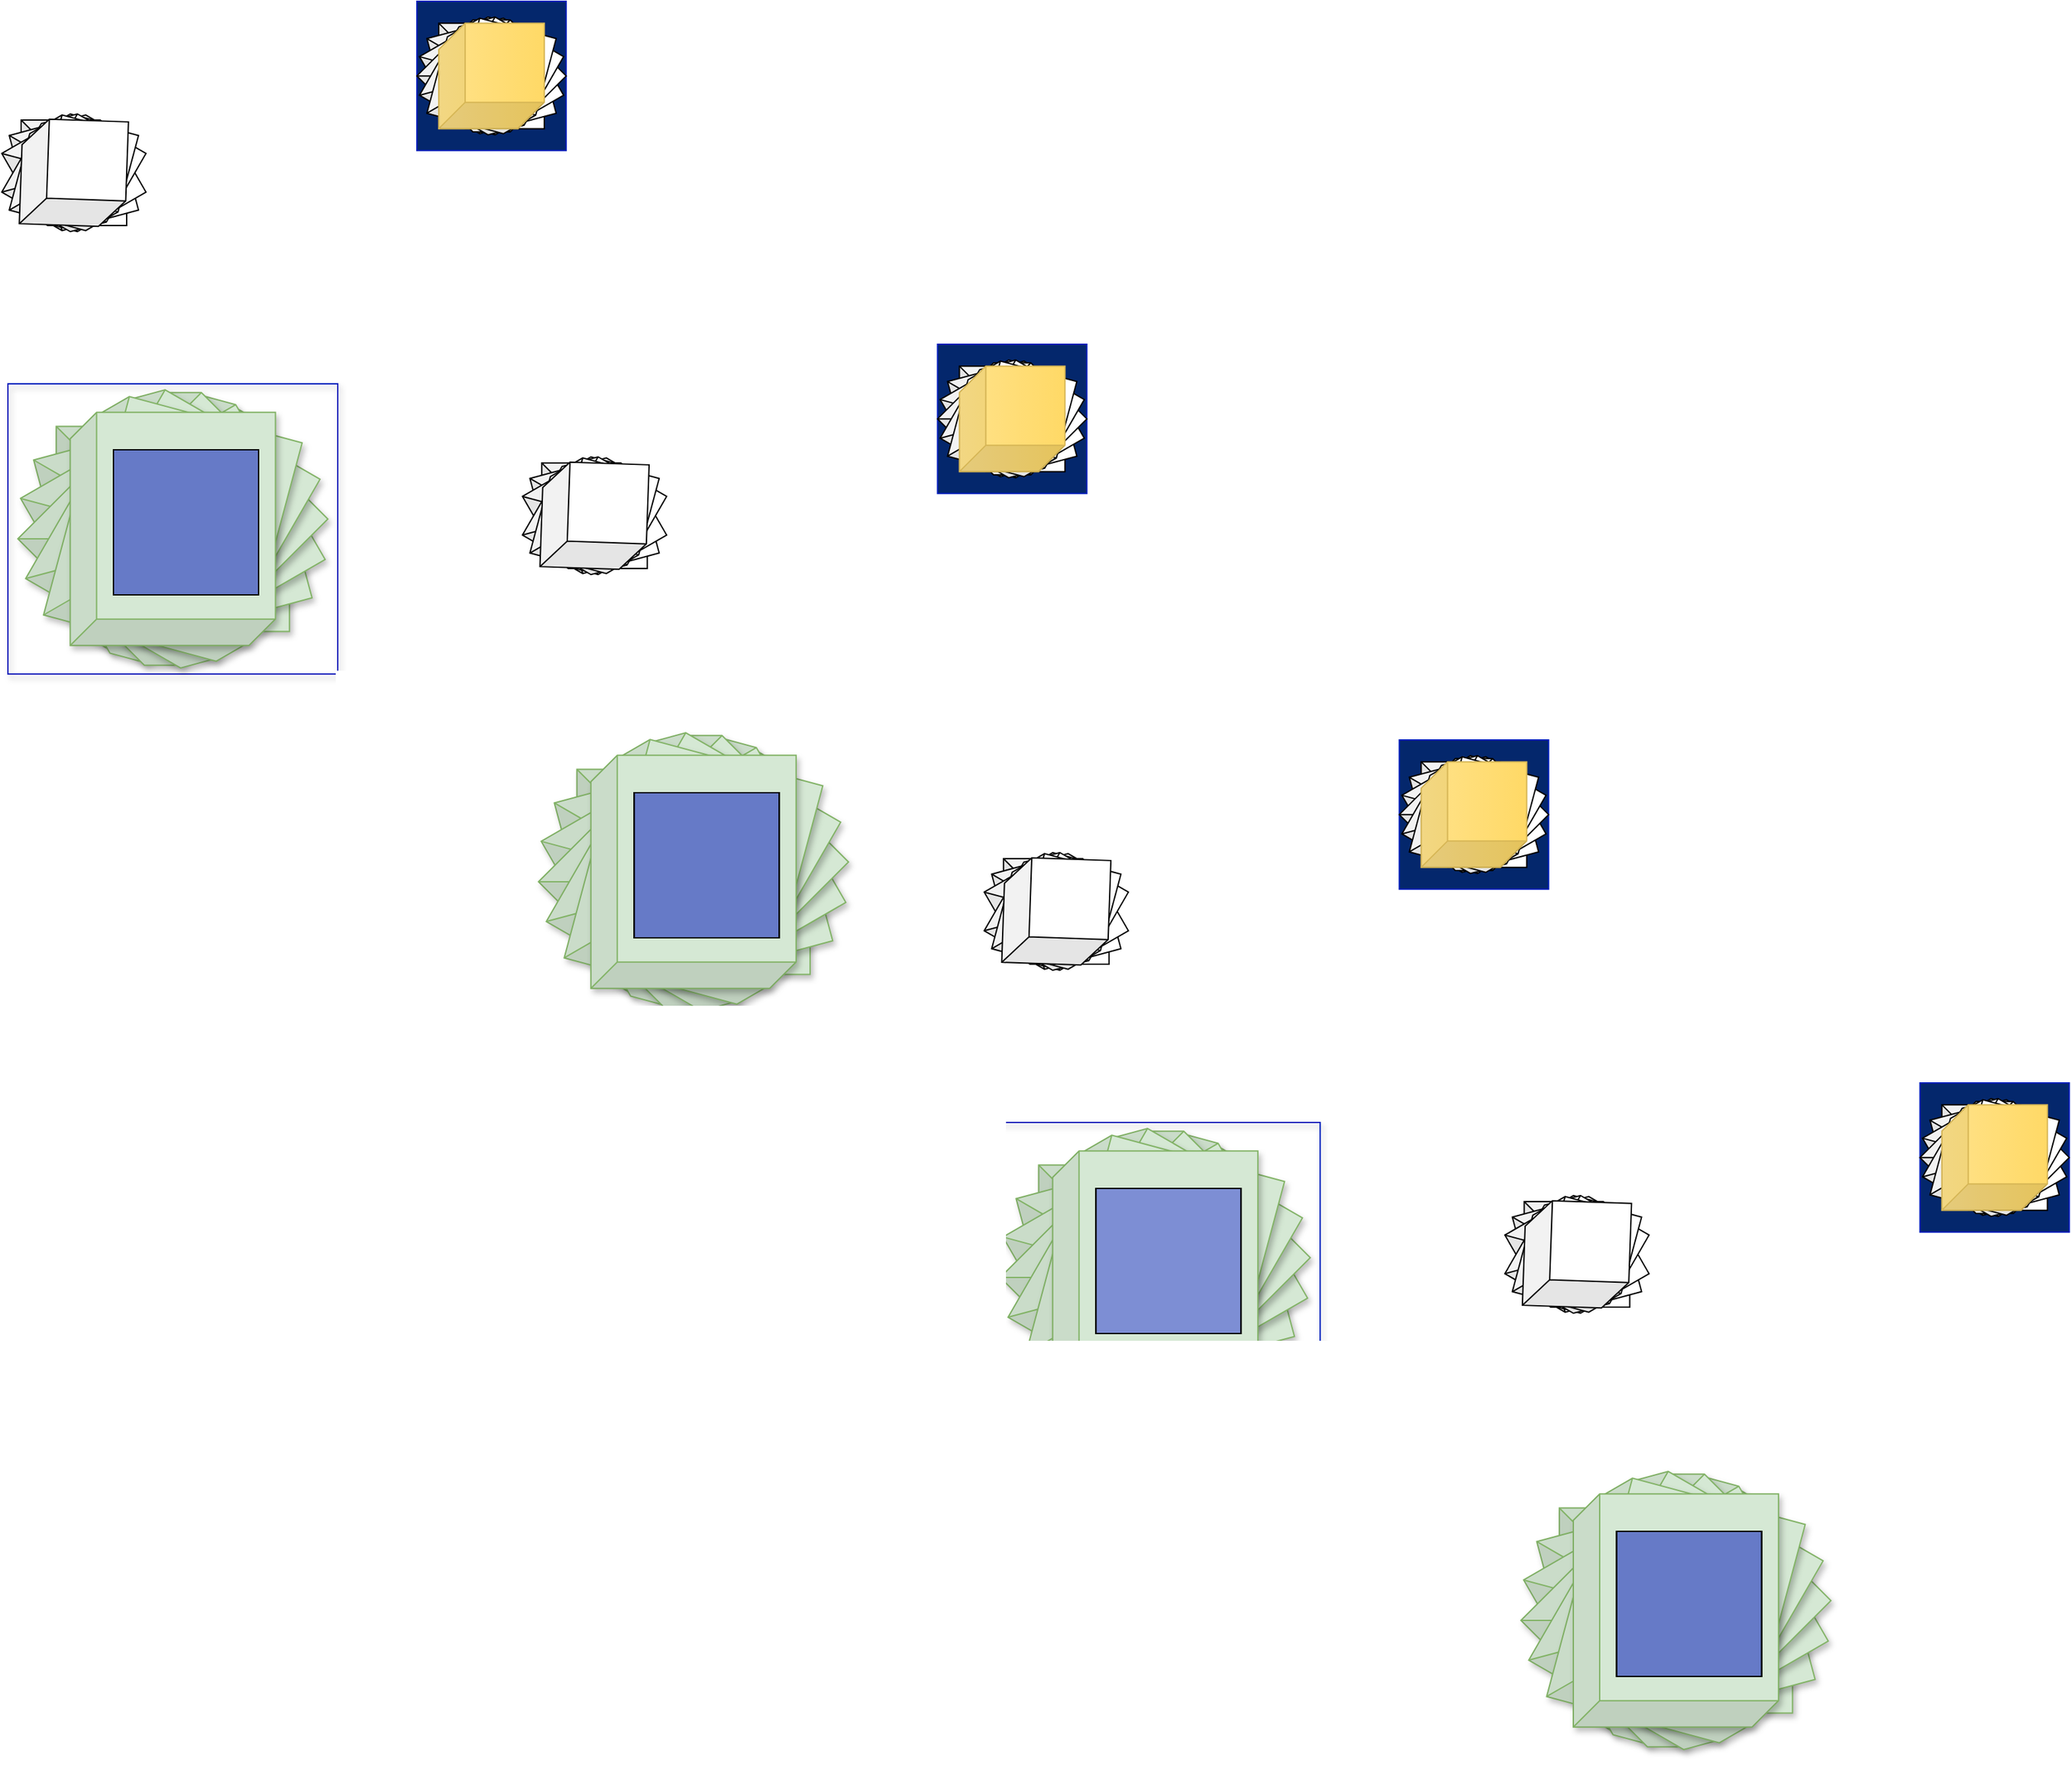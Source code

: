 <mxfile version="21.1.4" type="github" pages="3">
  <diagram name="Page-1" id="PbTklsWXsMBjtW8ud5Ao">
    <mxGraphModel dx="794" dy="480" grid="0" gridSize="10" guides="1" tooltips="1" connect="1" arrows="1" fold="1" page="0" pageScale="1" pageWidth="850" pageHeight="1100" math="0" shadow="0">
      <root>
        <mxCell id="0" />
        <mxCell id="1" parent="0" />
        <mxCell id="YSPkvzpbNLPz3blq78pu-1" value="" style="shape=cube;whiteSpace=wrap;html=1;boundedLbl=1;backgroundOutline=1;darkOpacity=0.05;darkOpacity2=0.1;shadow=0;" parent="1" vertex="1">
          <mxGeometry x="230" y="320" width="80" height="80" as="geometry" />
        </mxCell>
        <mxCell id="YSPkvzpbNLPz3blq78pu-2" value="" style="shape=cube;whiteSpace=wrap;html=1;boundedLbl=1;backgroundOutline=1;darkOpacity=0.05;darkOpacity2=0.1;rotation=-15;shadow=0;" parent="1" vertex="1">
          <mxGeometry x="230" y="320" width="80" height="80" as="geometry" />
        </mxCell>
        <mxCell id="YSPkvzpbNLPz3blq78pu-3" value="" style="shape=cube;whiteSpace=wrap;html=1;boundedLbl=1;backgroundOutline=1;darkOpacity=0.05;darkOpacity2=0.1;rotation=-30;shadow=0;" parent="1" vertex="1">
          <mxGeometry x="230" y="320" width="80" height="80" as="geometry" />
        </mxCell>
        <mxCell id="YSPkvzpbNLPz3blq78pu-4" value="" style="shape=cube;whiteSpace=wrap;html=1;boundedLbl=1;backgroundOutline=1;darkOpacity=0.05;darkOpacity2=0.1;rotation=-60;shadow=0;" parent="1" vertex="1">
          <mxGeometry x="230" y="320" width="80" height="80" as="geometry" />
        </mxCell>
        <mxCell id="YSPkvzpbNLPz3blq78pu-5" value="" style="shape=cube;whiteSpace=wrap;html=1;boundedLbl=1;backgroundOutline=1;darkOpacity=0.05;darkOpacity2=0.1;rotation=-75;shadow=0;" parent="1" vertex="1">
          <mxGeometry x="230" y="320" width="80" height="80" as="geometry" />
        </mxCell>
        <mxCell id="YSPkvzpbNLPz3blq78pu-6" value="" style="shape=cube;whiteSpace=wrap;html=1;boundedLbl=1;backgroundOutline=1;darkOpacity=0.05;darkOpacity2=0.1;rotation=-88;shadow=0;" parent="1" vertex="1">
          <mxGeometry x="230" y="320" width="80" height="80" as="geometry" />
        </mxCell>
        <mxCell id="YSPkvzpbNLPz3blq78pu-16" value="" style="group;fillColor=none;strokeColor=#001DBC;fontColor=#ffffff;gradientColor=none;shadow=1;" parent="1" vertex="1" connectable="0">
          <mxGeometry x="220" y="520" width="250" height="220" as="geometry" />
        </mxCell>
        <mxCell id="YSPkvzpbNLPz3blq78pu-9" value="" style="shape=cube;whiteSpace=wrap;html=1;boundedLbl=1;backgroundOutline=1;darkOpacity=0.05;darkOpacity2=0.1;shadow=1;fillColor=#d5e8d4;strokeColor=#82b366;" parent="YSPkvzpbNLPz3blq78pu-16" vertex="1">
          <mxGeometry x="36.612" y="32.218" width="176.777" height="155.563" as="geometry" />
        </mxCell>
        <mxCell id="YSPkvzpbNLPz3blq78pu-10" value="" style="shape=cube;whiteSpace=wrap;html=1;boundedLbl=1;backgroundOutline=1;darkOpacity=0.05;darkOpacity2=0.1;rotation=-15;shadow=1;fillColor=#d5e8d4;strokeColor=#82b366;" parent="YSPkvzpbNLPz3blq78pu-16" vertex="1">
          <mxGeometry x="36.612" y="32.218" width="176.777" height="155.563" as="geometry" />
        </mxCell>
        <mxCell id="YSPkvzpbNLPz3blq78pu-11" value="" style="shape=cube;whiteSpace=wrap;html=1;boundedLbl=1;backgroundOutline=1;darkOpacity=0.05;darkOpacity2=0.1;rotation=-30;shadow=1;fillColor=#d5e8d4;strokeColor=#82b366;" parent="YSPkvzpbNLPz3blq78pu-16" vertex="1">
          <mxGeometry x="36.612" y="32.218" width="176.777" height="155.563" as="geometry" />
        </mxCell>
        <mxCell id="YSPkvzpbNLPz3blq78pu-12" value="" style="shape=cube;whiteSpace=wrap;html=1;boundedLbl=1;backgroundOutline=1;darkOpacity=0.05;darkOpacity2=0.1;rotation=-45;shadow=1;fillColor=#d5e8d4;strokeColor=#82b366;" parent="YSPkvzpbNLPz3blq78pu-16" vertex="1">
          <mxGeometry x="36.612" y="32.218" width="176.777" height="155.563" as="geometry" />
        </mxCell>
        <mxCell id="YSPkvzpbNLPz3blq78pu-13" value="" style="shape=cube;whiteSpace=wrap;html=1;boundedLbl=1;backgroundOutline=1;darkOpacity=0.05;darkOpacity2=0.1;rotation=-60;shadow=1;fillColor=#d5e8d4;strokeColor=#82b366;" parent="YSPkvzpbNLPz3blq78pu-16" vertex="1">
          <mxGeometry x="36.612" y="32.218" width="176.777" height="155.563" as="geometry" />
        </mxCell>
        <mxCell id="YSPkvzpbNLPz3blq78pu-14" value="" style="shape=cube;whiteSpace=wrap;html=1;boundedLbl=1;backgroundOutline=1;darkOpacity=0.05;darkOpacity2=0.1;rotation=-75;shadow=1;fillColor=#d5e8d4;strokeColor=#82b366;" parent="YSPkvzpbNLPz3blq78pu-16" vertex="1">
          <mxGeometry x="36.612" y="32.218" width="176.777" height="155.563" as="geometry" />
        </mxCell>
        <mxCell id="YSPkvzpbNLPz3blq78pu-15" value="" style="shape=cube;whiteSpace=wrap;html=1;boundedLbl=1;backgroundOutline=1;darkOpacity=0.05;darkOpacity2=0.1;rotation=-90;fillColor=#d5e8d4;strokeColor=#82b366;shadow=1;" parent="YSPkvzpbNLPz3blq78pu-16" vertex="1">
          <mxGeometry x="36.612" y="32.218" width="176.777" height="155.563" as="geometry" />
        </mxCell>
        <mxCell id="nC20-cxpi8bCsUPxbSNb-1" value="" style="shape=image;html=1;verticalAlign=top;verticalLabelPosition=bottom;labelBackgroundColor=#ffffff;imageAspect=0;aspect=fixed;image=https://cdn2.iconfinder.com/data/icons/essential-web-3/50/digital-customer-mind-circuit-avatar-128.png;imageBackground=#667ac7;imageBorder=default;" vertex="1" parent="YSPkvzpbNLPz3blq78pu-16">
          <mxGeometry x="80" y="50" width="110" height="110" as="geometry" />
        </mxCell>
        <mxCell id="YSPkvzpbNLPz3blq78pu-34" value="" style="group;fillColor=#04276c;strokeColor=#001DBC;fontColor=#ffffff;gradientColor=none;shadow=0;" parent="1" vertex="1" connectable="0">
          <mxGeometry x="530.001" y="230.001" width="113.137" height="113.137" as="geometry" />
        </mxCell>
        <mxCell id="YSPkvzpbNLPz3blq78pu-35" value="" style="shape=cube;whiteSpace=wrap;html=1;boundedLbl=1;backgroundOutline=1;darkOpacity=0.05;darkOpacity2=0.1;shadow=0;" parent="YSPkvzpbNLPz3blq78pu-34" vertex="1">
          <mxGeometry x="16.569" y="16.569" width="80" height="80" as="geometry" />
        </mxCell>
        <mxCell id="YSPkvzpbNLPz3blq78pu-36" value="" style="shape=cube;whiteSpace=wrap;html=1;boundedLbl=1;backgroundOutline=1;darkOpacity=0.05;darkOpacity2=0.1;rotation=-15;shadow=0;" parent="YSPkvzpbNLPz3blq78pu-34" vertex="1">
          <mxGeometry x="16.569" y="16.569" width="80" height="80" as="geometry" />
        </mxCell>
        <mxCell id="YSPkvzpbNLPz3blq78pu-37" value="" style="shape=cube;whiteSpace=wrap;html=1;boundedLbl=1;backgroundOutline=1;darkOpacity=0.05;darkOpacity2=0.1;rotation=-30;shadow=0;" parent="YSPkvzpbNLPz3blq78pu-34" vertex="1">
          <mxGeometry x="16.569" y="16.569" width="80" height="80" as="geometry" />
        </mxCell>
        <mxCell id="YSPkvzpbNLPz3blq78pu-38" value="" style="shape=cube;whiteSpace=wrap;html=1;boundedLbl=1;backgroundOutline=1;darkOpacity=0.05;darkOpacity2=0.1;rotation=-45;shadow=0;" parent="YSPkvzpbNLPz3blq78pu-34" vertex="1">
          <mxGeometry x="16.569" y="16.569" width="80" height="80" as="geometry" />
        </mxCell>
        <mxCell id="YSPkvzpbNLPz3blq78pu-39" value="" style="shape=cube;whiteSpace=wrap;html=1;boundedLbl=1;backgroundOutline=1;darkOpacity=0.05;darkOpacity2=0.1;rotation=-60;shadow=0;" parent="YSPkvzpbNLPz3blq78pu-34" vertex="1">
          <mxGeometry x="16.569" y="16.569" width="80" height="80" as="geometry" />
        </mxCell>
        <mxCell id="YSPkvzpbNLPz3blq78pu-40" value="" style="shape=cube;whiteSpace=wrap;html=1;boundedLbl=1;backgroundOutline=1;darkOpacity=0.05;darkOpacity2=0.1;rotation=-75;shadow=0;" parent="YSPkvzpbNLPz3blq78pu-34" vertex="1">
          <mxGeometry x="16.569" y="16.569" width="80" height="80" as="geometry" />
        </mxCell>
        <mxCell id="YSPkvzpbNLPz3blq78pu-41" value="" style="shape=cube;whiteSpace=wrap;html=1;boundedLbl=1;backgroundOutline=1;darkOpacity=0.05;darkOpacity2=0.1;rotation=-90;fillColor=#ffe28a;gradientColor=#ffd966;strokeColor=#d6b656;shadow=0;" parent="YSPkvzpbNLPz3blq78pu-34" vertex="1">
          <mxGeometry x="16.569" y="16.569" width="80" height="80" as="geometry" />
        </mxCell>
        <mxCell id="nC20-cxpi8bCsUPxbSNb-2" value="" style="shape=cube;whiteSpace=wrap;html=1;boundedLbl=1;backgroundOutline=1;darkOpacity=0.05;darkOpacity2=0.1;shadow=0;" vertex="1" parent="1">
          <mxGeometry x="624.641" y="579.999" width="80" height="80" as="geometry" />
        </mxCell>
        <mxCell id="nC20-cxpi8bCsUPxbSNb-3" value="" style="shape=cube;whiteSpace=wrap;html=1;boundedLbl=1;backgroundOutline=1;darkOpacity=0.05;darkOpacity2=0.1;rotation=-15;shadow=0;" vertex="1" parent="1">
          <mxGeometry x="624.641" y="579.999" width="80" height="80" as="geometry" />
        </mxCell>
        <mxCell id="nC20-cxpi8bCsUPxbSNb-4" value="" style="shape=cube;whiteSpace=wrap;html=1;boundedLbl=1;backgroundOutline=1;darkOpacity=0.05;darkOpacity2=0.1;rotation=-30;shadow=0;" vertex="1" parent="1">
          <mxGeometry x="624.641" y="579.999" width="80" height="80" as="geometry" />
        </mxCell>
        <mxCell id="nC20-cxpi8bCsUPxbSNb-5" value="" style="shape=cube;whiteSpace=wrap;html=1;boundedLbl=1;backgroundOutline=1;darkOpacity=0.05;darkOpacity2=0.1;rotation=-60;shadow=0;" vertex="1" parent="1">
          <mxGeometry x="624.641" y="579.999" width="80" height="80" as="geometry" />
        </mxCell>
        <mxCell id="nC20-cxpi8bCsUPxbSNb-6" value="" style="shape=cube;whiteSpace=wrap;html=1;boundedLbl=1;backgroundOutline=1;darkOpacity=0.05;darkOpacity2=0.1;rotation=-75;shadow=0;" vertex="1" parent="1">
          <mxGeometry x="624.641" y="579.999" width="80" height="80" as="geometry" />
        </mxCell>
        <mxCell id="nC20-cxpi8bCsUPxbSNb-7" value="" style="shape=cube;whiteSpace=wrap;html=1;boundedLbl=1;backgroundOutline=1;darkOpacity=0.05;darkOpacity2=0.1;rotation=-88;shadow=0;" vertex="1" parent="1">
          <mxGeometry x="624.641" y="579.999" width="80" height="80" as="geometry" />
        </mxCell>
        <mxCell id="nC20-cxpi8bCsUPxbSNb-8" value="" style="group;fillColor=none;strokeColor=none;fontColor=#ffffff;gradientColor=none;shadow=1;" vertex="1" connectable="0" parent="1">
          <mxGeometry x="614.641" y="779.999" width="250" height="220" as="geometry" />
        </mxCell>
        <mxCell id="nC20-cxpi8bCsUPxbSNb-9" value="" style="shape=cube;whiteSpace=wrap;html=1;boundedLbl=1;backgroundOutline=1;darkOpacity=0.05;darkOpacity2=0.1;shadow=1;fillColor=#d5e8d4;strokeColor=#82b366;" vertex="1" parent="nC20-cxpi8bCsUPxbSNb-8">
          <mxGeometry x="36.612" y="32.218" width="176.777" height="155.563" as="geometry" />
        </mxCell>
        <mxCell id="nC20-cxpi8bCsUPxbSNb-10" value="" style="shape=cube;whiteSpace=wrap;html=1;boundedLbl=1;backgroundOutline=1;darkOpacity=0.05;darkOpacity2=0.1;rotation=-15;shadow=1;fillColor=#d5e8d4;strokeColor=#82b366;" vertex="1" parent="nC20-cxpi8bCsUPxbSNb-8">
          <mxGeometry x="36.612" y="32.218" width="176.777" height="155.563" as="geometry" />
        </mxCell>
        <mxCell id="nC20-cxpi8bCsUPxbSNb-11" value="" style="shape=cube;whiteSpace=wrap;html=1;boundedLbl=1;backgroundOutline=1;darkOpacity=0.05;darkOpacity2=0.1;rotation=-30;shadow=1;fillColor=#d5e8d4;strokeColor=#82b366;" vertex="1" parent="nC20-cxpi8bCsUPxbSNb-8">
          <mxGeometry x="36.612" y="32.218" width="176.777" height="155.563" as="geometry" />
        </mxCell>
        <mxCell id="nC20-cxpi8bCsUPxbSNb-12" value="" style="shape=cube;whiteSpace=wrap;html=1;boundedLbl=1;backgroundOutline=1;darkOpacity=0.05;darkOpacity2=0.1;rotation=-45;shadow=1;fillColor=#d5e8d4;strokeColor=#82b366;" vertex="1" parent="nC20-cxpi8bCsUPxbSNb-8">
          <mxGeometry x="36.612" y="32.218" width="176.777" height="155.563" as="geometry" />
        </mxCell>
        <mxCell id="nC20-cxpi8bCsUPxbSNb-13" value="" style="shape=cube;whiteSpace=wrap;html=1;boundedLbl=1;backgroundOutline=1;darkOpacity=0.05;darkOpacity2=0.1;rotation=-60;shadow=1;fillColor=#d5e8d4;strokeColor=#82b366;" vertex="1" parent="nC20-cxpi8bCsUPxbSNb-8">
          <mxGeometry x="36.612" y="32.218" width="176.777" height="155.563" as="geometry" />
        </mxCell>
        <mxCell id="nC20-cxpi8bCsUPxbSNb-14" value="" style="shape=cube;whiteSpace=wrap;html=1;boundedLbl=1;backgroundOutline=1;darkOpacity=0.05;darkOpacity2=0.1;rotation=-75;shadow=1;fillColor=#d5e8d4;strokeColor=#82b366;" vertex="1" parent="nC20-cxpi8bCsUPxbSNb-8">
          <mxGeometry x="36.612" y="32.218" width="176.777" height="155.563" as="geometry" />
        </mxCell>
        <mxCell id="nC20-cxpi8bCsUPxbSNb-15" value="" style="shape=cube;whiteSpace=wrap;html=1;boundedLbl=1;backgroundOutline=1;darkOpacity=0.05;darkOpacity2=0.1;rotation=-90;fillColor=#d5e8d4;strokeColor=#82b366;shadow=1;" vertex="1" parent="nC20-cxpi8bCsUPxbSNb-8">
          <mxGeometry x="36.612" y="32.218" width="176.777" height="155.563" as="geometry" />
        </mxCell>
        <mxCell id="nC20-cxpi8bCsUPxbSNb-16" value="" style="shape=image;html=1;verticalAlign=top;verticalLabelPosition=bottom;labelBackgroundColor=#ffffff;imageAspect=0;aspect=fixed;image=https://cdn2.iconfinder.com/data/icons/essential-web-3/50/digital-customer-mind-circuit-avatar-128.png;imageBackground=#667ac7;imageBorder=default;" vertex="1" parent="nC20-cxpi8bCsUPxbSNb-8">
          <mxGeometry x="80" y="50" width="110" height="110" as="geometry" />
        </mxCell>
        <mxCell id="nC20-cxpi8bCsUPxbSNb-17" value="" style="group;fillColor=#04276c;strokeColor=#001DBC;fontColor=#ffffff;gradientColor=none;shadow=0;" vertex="1" connectable="0" parent="1">
          <mxGeometry x="924.642" y="490" width="113.137" height="113.137" as="geometry" />
        </mxCell>
        <mxCell id="nC20-cxpi8bCsUPxbSNb-18" value="" style="shape=cube;whiteSpace=wrap;html=1;boundedLbl=1;backgroundOutline=1;darkOpacity=0.05;darkOpacity2=0.1;shadow=0;" vertex="1" parent="nC20-cxpi8bCsUPxbSNb-17">
          <mxGeometry x="16.569" y="16.569" width="80" height="80" as="geometry" />
        </mxCell>
        <mxCell id="nC20-cxpi8bCsUPxbSNb-19" value="" style="shape=cube;whiteSpace=wrap;html=1;boundedLbl=1;backgroundOutline=1;darkOpacity=0.05;darkOpacity2=0.1;rotation=-15;shadow=0;" vertex="1" parent="nC20-cxpi8bCsUPxbSNb-17">
          <mxGeometry x="16.569" y="16.569" width="80" height="80" as="geometry" />
        </mxCell>
        <mxCell id="nC20-cxpi8bCsUPxbSNb-20" value="" style="shape=cube;whiteSpace=wrap;html=1;boundedLbl=1;backgroundOutline=1;darkOpacity=0.05;darkOpacity2=0.1;rotation=-30;shadow=0;" vertex="1" parent="nC20-cxpi8bCsUPxbSNb-17">
          <mxGeometry x="16.569" y="16.569" width="80" height="80" as="geometry" />
        </mxCell>
        <mxCell id="nC20-cxpi8bCsUPxbSNb-21" value="" style="shape=cube;whiteSpace=wrap;html=1;boundedLbl=1;backgroundOutline=1;darkOpacity=0.05;darkOpacity2=0.1;rotation=-45;shadow=0;" vertex="1" parent="nC20-cxpi8bCsUPxbSNb-17">
          <mxGeometry x="16.569" y="16.569" width="80" height="80" as="geometry" />
        </mxCell>
        <mxCell id="nC20-cxpi8bCsUPxbSNb-22" value="" style="shape=cube;whiteSpace=wrap;html=1;boundedLbl=1;backgroundOutline=1;darkOpacity=0.05;darkOpacity2=0.1;rotation=-60;shadow=0;" vertex="1" parent="nC20-cxpi8bCsUPxbSNb-17">
          <mxGeometry x="16.569" y="16.569" width="80" height="80" as="geometry" />
        </mxCell>
        <mxCell id="nC20-cxpi8bCsUPxbSNb-23" value="" style="shape=cube;whiteSpace=wrap;html=1;boundedLbl=1;backgroundOutline=1;darkOpacity=0.05;darkOpacity2=0.1;rotation=-75;shadow=0;" vertex="1" parent="nC20-cxpi8bCsUPxbSNb-17">
          <mxGeometry x="16.569" y="16.569" width="80" height="80" as="geometry" />
        </mxCell>
        <mxCell id="nC20-cxpi8bCsUPxbSNb-24" value="" style="shape=cube;whiteSpace=wrap;html=1;boundedLbl=1;backgroundOutline=1;darkOpacity=0.05;darkOpacity2=0.1;rotation=-90;fillColor=#ffe28a;gradientColor=#ffd966;strokeColor=#d6b656;shadow=0;" vertex="1" parent="nC20-cxpi8bCsUPxbSNb-17">
          <mxGeometry x="16.569" y="16.569" width="80" height="80" as="geometry" />
        </mxCell>
        <mxCell id="nC20-cxpi8bCsUPxbSNb-25" value="" style="shape=cube;whiteSpace=wrap;html=1;boundedLbl=1;backgroundOutline=1;darkOpacity=0.05;darkOpacity2=0.1;shadow=0;" vertex="1" parent="1">
          <mxGeometry x="974.641" y="879.999" width="80" height="80" as="geometry" />
        </mxCell>
        <mxCell id="nC20-cxpi8bCsUPxbSNb-26" value="" style="shape=cube;whiteSpace=wrap;html=1;boundedLbl=1;backgroundOutline=1;darkOpacity=0.05;darkOpacity2=0.1;rotation=-15;shadow=0;" vertex="1" parent="1">
          <mxGeometry x="974.641" y="879.999" width="80" height="80" as="geometry" />
        </mxCell>
        <mxCell id="nC20-cxpi8bCsUPxbSNb-27" value="" style="shape=cube;whiteSpace=wrap;html=1;boundedLbl=1;backgroundOutline=1;darkOpacity=0.05;darkOpacity2=0.1;rotation=-30;shadow=0;" vertex="1" parent="1">
          <mxGeometry x="974.641" y="879.999" width="80" height="80" as="geometry" />
        </mxCell>
        <mxCell id="nC20-cxpi8bCsUPxbSNb-28" value="" style="shape=cube;whiteSpace=wrap;html=1;boundedLbl=1;backgroundOutline=1;darkOpacity=0.05;darkOpacity2=0.1;rotation=-60;shadow=0;" vertex="1" parent="1">
          <mxGeometry x="974.641" y="879.999" width="80" height="80" as="geometry" />
        </mxCell>
        <mxCell id="nC20-cxpi8bCsUPxbSNb-29" value="" style="shape=cube;whiteSpace=wrap;html=1;boundedLbl=1;backgroundOutline=1;darkOpacity=0.05;darkOpacity2=0.1;rotation=-75;shadow=0;" vertex="1" parent="1">
          <mxGeometry x="974.641" y="879.999" width="80" height="80" as="geometry" />
        </mxCell>
        <mxCell id="nC20-cxpi8bCsUPxbSNb-30" value="" style="shape=cube;whiteSpace=wrap;html=1;boundedLbl=1;backgroundOutline=1;darkOpacity=0.05;darkOpacity2=0.1;rotation=-88;shadow=0;" vertex="1" parent="1">
          <mxGeometry x="974.641" y="879.999" width="80" height="80" as="geometry" />
        </mxCell>
        <mxCell id="nC20-cxpi8bCsUPxbSNb-31" value="" style="group;fillColor=none;strokeColor=#001DBC;fontColor=#ffffff;gradientColor=none;shadow=1;" vertex="1" connectable="0" parent="1">
          <mxGeometry x="964.641" y="1079.999" width="250" height="220" as="geometry" />
        </mxCell>
        <mxCell id="nC20-cxpi8bCsUPxbSNb-32" value="" style="shape=cube;whiteSpace=wrap;html=1;boundedLbl=1;backgroundOutline=1;darkOpacity=0.05;darkOpacity2=0.1;shadow=1;fillColor=#d5e8d4;strokeColor=#82b366;" vertex="1" parent="nC20-cxpi8bCsUPxbSNb-31">
          <mxGeometry x="36.612" y="32.218" width="176.777" height="155.563" as="geometry" />
        </mxCell>
        <mxCell id="nC20-cxpi8bCsUPxbSNb-33" value="" style="shape=cube;whiteSpace=wrap;html=1;boundedLbl=1;backgroundOutline=1;darkOpacity=0.05;darkOpacity2=0.1;rotation=-15;shadow=1;fillColor=#d5e8d4;strokeColor=#82b366;" vertex="1" parent="nC20-cxpi8bCsUPxbSNb-31">
          <mxGeometry x="36.612" y="32.218" width="176.777" height="155.563" as="geometry" />
        </mxCell>
        <mxCell id="nC20-cxpi8bCsUPxbSNb-34" value="" style="shape=cube;whiteSpace=wrap;html=1;boundedLbl=1;backgroundOutline=1;darkOpacity=0.05;darkOpacity2=0.1;rotation=-30;shadow=1;fillColor=#d5e8d4;strokeColor=#82b366;" vertex="1" parent="nC20-cxpi8bCsUPxbSNb-31">
          <mxGeometry x="36.612" y="32.218" width="176.777" height="155.563" as="geometry" />
        </mxCell>
        <mxCell id="nC20-cxpi8bCsUPxbSNb-35" value="" style="shape=cube;whiteSpace=wrap;html=1;boundedLbl=1;backgroundOutline=1;darkOpacity=0.05;darkOpacity2=0.1;rotation=-45;shadow=1;fillColor=#d5e8d4;strokeColor=#82b366;" vertex="1" parent="nC20-cxpi8bCsUPxbSNb-31">
          <mxGeometry x="36.612" y="32.218" width="176.777" height="155.563" as="geometry" />
        </mxCell>
        <mxCell id="nC20-cxpi8bCsUPxbSNb-36" value="" style="shape=cube;whiteSpace=wrap;html=1;boundedLbl=1;backgroundOutline=1;darkOpacity=0.05;darkOpacity2=0.1;rotation=-60;shadow=1;fillColor=#d5e8d4;strokeColor=#82b366;" vertex="1" parent="nC20-cxpi8bCsUPxbSNb-31">
          <mxGeometry x="36.612" y="32.218" width="176.777" height="155.563" as="geometry" />
        </mxCell>
        <mxCell id="nC20-cxpi8bCsUPxbSNb-37" value="" style="shape=cube;whiteSpace=wrap;html=1;boundedLbl=1;backgroundOutline=1;darkOpacity=0.05;darkOpacity2=0.1;rotation=-75;shadow=1;fillColor=#d5e8d4;strokeColor=#82b366;" vertex="1" parent="nC20-cxpi8bCsUPxbSNb-31">
          <mxGeometry x="36.612" y="32.218" width="176.777" height="155.563" as="geometry" />
        </mxCell>
        <mxCell id="nC20-cxpi8bCsUPxbSNb-38" value="" style="shape=cube;whiteSpace=wrap;html=1;boundedLbl=1;backgroundOutline=1;darkOpacity=0.05;darkOpacity2=0.1;rotation=-90;fillColor=#d5e8d4;strokeColor=#82b366;shadow=1;" vertex="1" parent="nC20-cxpi8bCsUPxbSNb-31">
          <mxGeometry x="36.612" y="32.218" width="176.777" height="155.563" as="geometry" />
        </mxCell>
        <mxCell id="nC20-cxpi8bCsUPxbSNb-39" value="" style="shape=image;html=1;verticalAlign=top;verticalLabelPosition=bottom;labelBackgroundColor=#ffffff;imageAspect=0;aspect=fixed;image=https://cdn2.iconfinder.com/data/icons/essential-web-3/50/digital-customer-mind-circuit-avatar-128.png;imageBackground=#7d8ed4;imageBorder=default;" vertex="1" parent="nC20-cxpi8bCsUPxbSNb-31">
          <mxGeometry x="80" y="50" width="110" height="110" as="geometry" />
        </mxCell>
        <mxCell id="nC20-cxpi8bCsUPxbSNb-40" value="" style="group;fillColor=#04276c;strokeColor=#001DBC;fontColor=#ffffff;gradientColor=none;shadow=0;imageBackground=#7d8ed4;" vertex="1" connectable="0" parent="1">
          <mxGeometry x="1274.642" y="790" width="113.137" height="113.137" as="geometry" />
        </mxCell>
        <mxCell id="nC20-cxpi8bCsUPxbSNb-41" value="" style="shape=cube;whiteSpace=wrap;html=1;boundedLbl=1;backgroundOutline=1;darkOpacity=0.05;darkOpacity2=0.1;shadow=0;" vertex="1" parent="nC20-cxpi8bCsUPxbSNb-40">
          <mxGeometry x="16.569" y="16.569" width="80" height="80" as="geometry" />
        </mxCell>
        <mxCell id="nC20-cxpi8bCsUPxbSNb-42" value="" style="shape=cube;whiteSpace=wrap;html=1;boundedLbl=1;backgroundOutline=1;darkOpacity=0.05;darkOpacity2=0.1;rotation=-15;shadow=0;" vertex="1" parent="nC20-cxpi8bCsUPxbSNb-40">
          <mxGeometry x="16.569" y="16.569" width="80" height="80" as="geometry" />
        </mxCell>
        <mxCell id="nC20-cxpi8bCsUPxbSNb-43" value="" style="shape=cube;whiteSpace=wrap;html=1;boundedLbl=1;backgroundOutline=1;darkOpacity=0.05;darkOpacity2=0.1;rotation=-30;shadow=0;" vertex="1" parent="nC20-cxpi8bCsUPxbSNb-40">
          <mxGeometry x="16.569" y="16.569" width="80" height="80" as="geometry" />
        </mxCell>
        <mxCell id="nC20-cxpi8bCsUPxbSNb-44" value="" style="shape=cube;whiteSpace=wrap;html=1;boundedLbl=1;backgroundOutline=1;darkOpacity=0.05;darkOpacity2=0.1;rotation=-45;shadow=0;" vertex="1" parent="nC20-cxpi8bCsUPxbSNb-40">
          <mxGeometry x="16.569" y="16.569" width="80" height="80" as="geometry" />
        </mxCell>
        <mxCell id="nC20-cxpi8bCsUPxbSNb-45" value="" style="shape=cube;whiteSpace=wrap;html=1;boundedLbl=1;backgroundOutline=1;darkOpacity=0.05;darkOpacity2=0.1;rotation=-60;shadow=0;" vertex="1" parent="nC20-cxpi8bCsUPxbSNb-40">
          <mxGeometry x="16.569" y="16.569" width="80" height="80" as="geometry" />
        </mxCell>
        <mxCell id="nC20-cxpi8bCsUPxbSNb-46" value="" style="shape=cube;whiteSpace=wrap;html=1;boundedLbl=1;backgroundOutline=1;darkOpacity=0.05;darkOpacity2=0.1;rotation=-75;shadow=0;" vertex="1" parent="nC20-cxpi8bCsUPxbSNb-40">
          <mxGeometry x="16.569" y="16.569" width="80" height="80" as="geometry" />
        </mxCell>
        <mxCell id="nC20-cxpi8bCsUPxbSNb-47" value="" style="shape=cube;whiteSpace=wrap;html=1;boundedLbl=1;backgroundOutline=1;darkOpacity=0.05;darkOpacity2=0.1;rotation=-90;fillColor=#ffe28a;gradientColor=#ffd966;strokeColor=#d6b656;shadow=0;" vertex="1" parent="nC20-cxpi8bCsUPxbSNb-40">
          <mxGeometry x="16.569" y="16.569" width="80" height="80" as="geometry" />
        </mxCell>
        <mxCell id="nC20-cxpi8bCsUPxbSNb-48" value="" style="shape=cube;whiteSpace=wrap;html=1;boundedLbl=1;backgroundOutline=1;darkOpacity=0.05;darkOpacity2=0.1;shadow=0;" vertex="1" parent="1">
          <mxGeometry x="1369.282" y="1139.997" width="80" height="80" as="geometry" />
        </mxCell>
        <mxCell id="nC20-cxpi8bCsUPxbSNb-49" value="" style="shape=cube;whiteSpace=wrap;html=1;boundedLbl=1;backgroundOutline=1;darkOpacity=0.05;darkOpacity2=0.1;rotation=-15;shadow=0;" vertex="1" parent="1">
          <mxGeometry x="1369.282" y="1139.997" width="80" height="80" as="geometry" />
        </mxCell>
        <mxCell id="nC20-cxpi8bCsUPxbSNb-50" value="" style="shape=cube;whiteSpace=wrap;html=1;boundedLbl=1;backgroundOutline=1;darkOpacity=0.05;darkOpacity2=0.1;rotation=-30;shadow=0;" vertex="1" parent="1">
          <mxGeometry x="1369.282" y="1139.997" width="80" height="80" as="geometry" />
        </mxCell>
        <mxCell id="nC20-cxpi8bCsUPxbSNb-51" value="" style="shape=cube;whiteSpace=wrap;html=1;boundedLbl=1;backgroundOutline=1;darkOpacity=0.05;darkOpacity2=0.1;rotation=-60;shadow=0;" vertex="1" parent="1">
          <mxGeometry x="1369.282" y="1139.997" width="80" height="80" as="geometry" />
        </mxCell>
        <mxCell id="nC20-cxpi8bCsUPxbSNb-52" value="" style="shape=cube;whiteSpace=wrap;html=1;boundedLbl=1;backgroundOutline=1;darkOpacity=0.05;darkOpacity2=0.1;rotation=-75;shadow=0;" vertex="1" parent="1">
          <mxGeometry x="1369.282" y="1139.997" width="80" height="80" as="geometry" />
        </mxCell>
        <mxCell id="nC20-cxpi8bCsUPxbSNb-53" value="" style="shape=cube;whiteSpace=wrap;html=1;boundedLbl=1;backgroundOutline=1;darkOpacity=0.05;darkOpacity2=0.1;rotation=-88;shadow=0;" vertex="1" parent="1">
          <mxGeometry x="1369.282" y="1139.997" width="80" height="80" as="geometry" />
        </mxCell>
        <mxCell id="nC20-cxpi8bCsUPxbSNb-54" value="" style="group;fillColor=none;strokeColor=none;fontColor=#ffffff;gradientColor=none;shadow=1;" vertex="1" connectable="0" parent="1">
          <mxGeometry x="1359.282" y="1339.997" width="250" height="220" as="geometry" />
        </mxCell>
        <mxCell id="nC20-cxpi8bCsUPxbSNb-55" value="" style="shape=cube;whiteSpace=wrap;html=1;boundedLbl=1;backgroundOutline=1;darkOpacity=0.05;darkOpacity2=0.1;shadow=1;fillColor=#d5e8d4;strokeColor=#82b366;" vertex="1" parent="nC20-cxpi8bCsUPxbSNb-54">
          <mxGeometry x="36.612" y="32.218" width="176.777" height="155.563" as="geometry" />
        </mxCell>
        <mxCell id="nC20-cxpi8bCsUPxbSNb-56" value="" style="shape=cube;whiteSpace=wrap;html=1;boundedLbl=1;backgroundOutline=1;darkOpacity=0.05;darkOpacity2=0.1;rotation=-15;shadow=1;fillColor=#d5e8d4;strokeColor=#82b366;" vertex="1" parent="nC20-cxpi8bCsUPxbSNb-54">
          <mxGeometry x="36.612" y="32.218" width="176.777" height="155.563" as="geometry" />
        </mxCell>
        <mxCell id="nC20-cxpi8bCsUPxbSNb-57" value="" style="shape=cube;whiteSpace=wrap;html=1;boundedLbl=1;backgroundOutline=1;darkOpacity=0.05;darkOpacity2=0.1;rotation=-30;shadow=1;fillColor=#d5e8d4;strokeColor=#82b366;" vertex="1" parent="nC20-cxpi8bCsUPxbSNb-54">
          <mxGeometry x="36.612" y="32.218" width="176.777" height="155.563" as="geometry" />
        </mxCell>
        <mxCell id="nC20-cxpi8bCsUPxbSNb-58" value="" style="shape=cube;whiteSpace=wrap;html=1;boundedLbl=1;backgroundOutline=1;darkOpacity=0.05;darkOpacity2=0.1;rotation=-45;shadow=1;fillColor=#d5e8d4;strokeColor=#82b366;" vertex="1" parent="nC20-cxpi8bCsUPxbSNb-54">
          <mxGeometry x="36.612" y="32.218" width="176.777" height="155.563" as="geometry" />
        </mxCell>
        <mxCell id="nC20-cxpi8bCsUPxbSNb-59" value="" style="shape=cube;whiteSpace=wrap;html=1;boundedLbl=1;backgroundOutline=1;darkOpacity=0.05;darkOpacity2=0.1;rotation=-60;shadow=1;fillColor=#d5e8d4;strokeColor=#82b366;" vertex="1" parent="nC20-cxpi8bCsUPxbSNb-54">
          <mxGeometry x="36.612" y="32.218" width="176.777" height="155.563" as="geometry" />
        </mxCell>
        <mxCell id="nC20-cxpi8bCsUPxbSNb-60" value="" style="shape=cube;whiteSpace=wrap;html=1;boundedLbl=1;backgroundOutline=1;darkOpacity=0.05;darkOpacity2=0.1;rotation=-75;shadow=1;fillColor=#d5e8d4;strokeColor=#82b366;" vertex="1" parent="nC20-cxpi8bCsUPxbSNb-54">
          <mxGeometry x="36.612" y="32.218" width="176.777" height="155.563" as="geometry" />
        </mxCell>
        <mxCell id="nC20-cxpi8bCsUPxbSNb-61" value="" style="shape=cube;whiteSpace=wrap;html=1;boundedLbl=1;backgroundOutline=1;darkOpacity=0.05;darkOpacity2=0.1;rotation=-90;fillColor=#d5e8d4;strokeColor=#82b366;shadow=1;" vertex="1" parent="nC20-cxpi8bCsUPxbSNb-54">
          <mxGeometry x="36.612" y="32.218" width="176.777" height="155.563" as="geometry" />
        </mxCell>
        <mxCell id="nC20-cxpi8bCsUPxbSNb-62" value="" style="shape=image;html=1;verticalAlign=top;verticalLabelPosition=bottom;labelBackgroundColor=#ffffff;imageAspect=0;aspect=fixed;image=https://cdn2.iconfinder.com/data/icons/essential-web-3/50/digital-customer-mind-circuit-avatar-128.png;imageBackground=#667ac7;imageBorder=default;" vertex="1" parent="nC20-cxpi8bCsUPxbSNb-54">
          <mxGeometry x="80" y="50" width="110" height="110" as="geometry" />
        </mxCell>
        <mxCell id="nC20-cxpi8bCsUPxbSNb-63" value="" style="group;fillColor=#04276c;strokeColor=#001DBC;fontColor=#ffffff;gradientColor=none;shadow=0;" vertex="1" connectable="0" parent="1">
          <mxGeometry x="1669.283" y="1049.999" width="113.137" height="113.137" as="geometry" />
        </mxCell>
        <mxCell id="nC20-cxpi8bCsUPxbSNb-64" value="" style="shape=cube;whiteSpace=wrap;html=1;boundedLbl=1;backgroundOutline=1;darkOpacity=0.05;darkOpacity2=0.1;shadow=0;" vertex="1" parent="nC20-cxpi8bCsUPxbSNb-63">
          <mxGeometry x="16.569" y="16.569" width="80" height="80" as="geometry" />
        </mxCell>
        <mxCell id="nC20-cxpi8bCsUPxbSNb-65" value="" style="shape=cube;whiteSpace=wrap;html=1;boundedLbl=1;backgroundOutline=1;darkOpacity=0.05;darkOpacity2=0.1;rotation=-15;shadow=0;" vertex="1" parent="nC20-cxpi8bCsUPxbSNb-63">
          <mxGeometry x="16.569" y="16.569" width="80" height="80" as="geometry" />
        </mxCell>
        <mxCell id="nC20-cxpi8bCsUPxbSNb-66" value="" style="shape=cube;whiteSpace=wrap;html=1;boundedLbl=1;backgroundOutline=1;darkOpacity=0.05;darkOpacity2=0.1;rotation=-30;shadow=0;" vertex="1" parent="nC20-cxpi8bCsUPxbSNb-63">
          <mxGeometry x="16.569" y="16.569" width="80" height="80" as="geometry" />
        </mxCell>
        <mxCell id="nC20-cxpi8bCsUPxbSNb-67" value="" style="shape=cube;whiteSpace=wrap;html=1;boundedLbl=1;backgroundOutline=1;darkOpacity=0.05;darkOpacity2=0.1;rotation=-45;shadow=0;" vertex="1" parent="nC20-cxpi8bCsUPxbSNb-63">
          <mxGeometry x="16.569" y="16.569" width="80" height="80" as="geometry" />
        </mxCell>
        <mxCell id="nC20-cxpi8bCsUPxbSNb-68" value="" style="shape=cube;whiteSpace=wrap;html=1;boundedLbl=1;backgroundOutline=1;darkOpacity=0.05;darkOpacity2=0.1;rotation=-60;shadow=0;" vertex="1" parent="nC20-cxpi8bCsUPxbSNb-63">
          <mxGeometry x="16.569" y="16.569" width="80" height="80" as="geometry" />
        </mxCell>
        <mxCell id="nC20-cxpi8bCsUPxbSNb-69" value="" style="shape=cube;whiteSpace=wrap;html=1;boundedLbl=1;backgroundOutline=1;darkOpacity=0.05;darkOpacity2=0.1;rotation=-75;shadow=0;" vertex="1" parent="nC20-cxpi8bCsUPxbSNb-63">
          <mxGeometry x="16.569" y="16.569" width="80" height="80" as="geometry" />
        </mxCell>
        <mxCell id="nC20-cxpi8bCsUPxbSNb-70" value="" style="shape=cube;whiteSpace=wrap;html=1;boundedLbl=1;backgroundOutline=1;darkOpacity=0.05;darkOpacity2=0.1;rotation=-90;fillColor=#ffe28a;gradientColor=#ffd966;strokeColor=#d6b656;shadow=0;" vertex="1" parent="nC20-cxpi8bCsUPxbSNb-63">
          <mxGeometry x="16.569" y="16.569" width="80" height="80" as="geometry" />
        </mxCell>
      </root>
    </mxGraphModel>
  </diagram>
  <diagram id="ojoUzlRn3gK1maIhp-P7" name="Page-2">
    <mxGraphModel dx="794" dy="480" grid="1" gridSize="10" guides="1" tooltips="1" connect="1" arrows="1" fold="1" page="1" pageScale="1" pageWidth="850" pageHeight="1100" math="0" shadow="0">
      <root>
        <mxCell id="0" />
        <mxCell id="1" parent="0" />
        <mxCell id="5goDsk8H3rkWnJ08oGaN-1" value="" style="shape=cube;whiteSpace=wrap;html=1;boundedLbl=1;backgroundOutline=1;darkOpacity=0.05;darkOpacity2=0.1;shadow=0;" vertex="1" parent="1">
          <mxGeometry x="164.641" y="229.999" width="80" height="80" as="geometry" />
        </mxCell>
        <mxCell id="5goDsk8H3rkWnJ08oGaN-2" value="" style="shape=cube;whiteSpace=wrap;html=1;boundedLbl=1;backgroundOutline=1;darkOpacity=0.05;darkOpacity2=0.1;rotation=-15;shadow=0;" vertex="1" parent="1">
          <mxGeometry x="164.641" y="229.999" width="80" height="80" as="geometry" />
        </mxCell>
        <mxCell id="5goDsk8H3rkWnJ08oGaN-3" value="" style="shape=cube;whiteSpace=wrap;html=1;boundedLbl=1;backgroundOutline=1;darkOpacity=0.05;darkOpacity2=0.1;rotation=-30;shadow=0;" vertex="1" parent="1">
          <mxGeometry x="164.641" y="229.999" width="80" height="80" as="geometry" />
        </mxCell>
        <mxCell id="5goDsk8H3rkWnJ08oGaN-4" value="" style="shape=cube;whiteSpace=wrap;html=1;boundedLbl=1;backgroundOutline=1;darkOpacity=0.05;darkOpacity2=0.1;rotation=-60;shadow=0;" vertex="1" parent="1">
          <mxGeometry x="164.641" y="229.999" width="80" height="80" as="geometry" />
        </mxCell>
        <mxCell id="5goDsk8H3rkWnJ08oGaN-5" value="" style="shape=cube;whiteSpace=wrap;html=1;boundedLbl=1;backgroundOutline=1;darkOpacity=0.05;darkOpacity2=0.1;rotation=-75;shadow=0;" vertex="1" parent="1">
          <mxGeometry x="164.641" y="229.999" width="80" height="80" as="geometry" />
        </mxCell>
        <mxCell id="5goDsk8H3rkWnJ08oGaN-6" value="" style="shape=cube;whiteSpace=wrap;html=1;boundedLbl=1;backgroundOutline=1;darkOpacity=0.05;darkOpacity2=0.1;rotation=-88;shadow=0;" vertex="1" parent="1">
          <mxGeometry x="164.641" y="229.999" width="80" height="80" as="geometry" />
        </mxCell>
        <mxCell id="5goDsk8H3rkWnJ08oGaN-7" value="" style="group;fillColor=none;strokeColor=#001DBC;fontColor=#ffffff;gradientColor=none;shadow=1;" vertex="1" connectable="0" parent="1">
          <mxGeometry x="154.641" y="429.999" width="250" height="220" as="geometry" />
        </mxCell>
        <mxCell id="5goDsk8H3rkWnJ08oGaN-8" value="" style="shape=cube;whiteSpace=wrap;html=1;boundedLbl=1;backgroundOutline=1;darkOpacity=0.05;darkOpacity2=0.1;shadow=1;fillColor=#d5e8d4;strokeColor=#82b366;" vertex="1" parent="5goDsk8H3rkWnJ08oGaN-7">
          <mxGeometry x="36.612" y="32.218" width="176.777" height="155.563" as="geometry" />
        </mxCell>
        <mxCell id="5goDsk8H3rkWnJ08oGaN-9" value="" style="shape=cube;whiteSpace=wrap;html=1;boundedLbl=1;backgroundOutline=1;darkOpacity=0.05;darkOpacity2=0.1;rotation=-15;shadow=1;fillColor=#d5e8d4;strokeColor=#82b366;" vertex="1" parent="5goDsk8H3rkWnJ08oGaN-7">
          <mxGeometry x="36.612" y="32.218" width="176.777" height="155.563" as="geometry" />
        </mxCell>
        <mxCell id="5goDsk8H3rkWnJ08oGaN-10" value="" style="shape=cube;whiteSpace=wrap;html=1;boundedLbl=1;backgroundOutline=1;darkOpacity=0.05;darkOpacity2=0.1;rotation=-30;shadow=1;fillColor=#d5e8d4;strokeColor=#82b366;" vertex="1" parent="5goDsk8H3rkWnJ08oGaN-7">
          <mxGeometry x="36.612" y="32.218" width="176.777" height="155.563" as="geometry" />
        </mxCell>
        <mxCell id="5goDsk8H3rkWnJ08oGaN-11" value="" style="shape=cube;whiteSpace=wrap;html=1;boundedLbl=1;backgroundOutline=1;darkOpacity=0.05;darkOpacity2=0.1;rotation=-45;shadow=1;fillColor=#d5e8d4;strokeColor=#82b366;" vertex="1" parent="5goDsk8H3rkWnJ08oGaN-7">
          <mxGeometry x="36.612" y="32.218" width="176.777" height="155.563" as="geometry" />
        </mxCell>
        <mxCell id="5goDsk8H3rkWnJ08oGaN-12" value="" style="shape=cube;whiteSpace=wrap;html=1;boundedLbl=1;backgroundOutline=1;darkOpacity=0.05;darkOpacity2=0.1;rotation=-60;shadow=1;fillColor=#d5e8d4;strokeColor=#82b366;" vertex="1" parent="5goDsk8H3rkWnJ08oGaN-7">
          <mxGeometry x="36.612" y="32.218" width="176.777" height="155.563" as="geometry" />
        </mxCell>
        <mxCell id="5goDsk8H3rkWnJ08oGaN-13" value="" style="shape=cube;whiteSpace=wrap;html=1;boundedLbl=1;backgroundOutline=1;darkOpacity=0.05;darkOpacity2=0.1;rotation=-75;shadow=1;fillColor=#d5e8d4;strokeColor=#82b366;" vertex="1" parent="5goDsk8H3rkWnJ08oGaN-7">
          <mxGeometry x="36.612" y="32.218" width="176.777" height="155.563" as="geometry" />
        </mxCell>
        <mxCell id="5goDsk8H3rkWnJ08oGaN-14" value="" style="shape=cube;whiteSpace=wrap;html=1;boundedLbl=1;backgroundOutline=1;darkOpacity=0.05;darkOpacity2=0.1;rotation=-90;fillColor=#d5e8d4;strokeColor=#82b366;shadow=1;" vertex="1" parent="5goDsk8H3rkWnJ08oGaN-7">
          <mxGeometry x="36.612" y="32.218" width="176.777" height="155.563" as="geometry" />
        </mxCell>
        <mxCell id="5goDsk8H3rkWnJ08oGaN-15" value="" style="shape=image;html=1;verticalAlign=top;verticalLabelPosition=bottom;labelBackgroundColor=#ffffff;imageAspect=0;aspect=fixed;image=https://cdn2.iconfinder.com/data/icons/essential-web-3/50/digital-customer-mind-circuit-avatar-128.png;imageBackground=#667ac7;imageBorder=default;" vertex="1" parent="5goDsk8H3rkWnJ08oGaN-7">
          <mxGeometry x="80" y="50" width="110" height="110" as="geometry" />
        </mxCell>
        <mxCell id="5goDsk8H3rkWnJ08oGaN-16" value="" style="group;fillColor=#04276c;strokeColor=#001DBC;fontColor=#ffffff;gradientColor=none;shadow=0;" vertex="1" connectable="0" parent="1">
          <mxGeometry x="464.642" y="140" width="113.137" height="113.137" as="geometry" />
        </mxCell>
        <mxCell id="5goDsk8H3rkWnJ08oGaN-17" value="" style="shape=cube;whiteSpace=wrap;html=1;boundedLbl=1;backgroundOutline=1;darkOpacity=0.05;darkOpacity2=0.1;shadow=0;" vertex="1" parent="5goDsk8H3rkWnJ08oGaN-16">
          <mxGeometry x="16.569" y="16.569" width="80" height="80" as="geometry" />
        </mxCell>
        <mxCell id="5goDsk8H3rkWnJ08oGaN-18" value="" style="shape=cube;whiteSpace=wrap;html=1;boundedLbl=1;backgroundOutline=1;darkOpacity=0.05;darkOpacity2=0.1;rotation=-15;shadow=0;" vertex="1" parent="5goDsk8H3rkWnJ08oGaN-16">
          <mxGeometry x="16.569" y="16.569" width="80" height="80" as="geometry" />
        </mxCell>
        <mxCell id="5goDsk8H3rkWnJ08oGaN-19" value="" style="shape=cube;whiteSpace=wrap;html=1;boundedLbl=1;backgroundOutline=1;darkOpacity=0.05;darkOpacity2=0.1;rotation=-30;shadow=0;" vertex="1" parent="5goDsk8H3rkWnJ08oGaN-16">
          <mxGeometry x="16.569" y="16.569" width="80" height="80" as="geometry" />
        </mxCell>
        <mxCell id="5goDsk8H3rkWnJ08oGaN-20" value="" style="shape=cube;whiteSpace=wrap;html=1;boundedLbl=1;backgroundOutline=1;darkOpacity=0.05;darkOpacity2=0.1;rotation=-45;shadow=0;" vertex="1" parent="5goDsk8H3rkWnJ08oGaN-16">
          <mxGeometry x="16.569" y="16.569" width="80" height="80" as="geometry" />
        </mxCell>
        <mxCell id="5goDsk8H3rkWnJ08oGaN-21" value="" style="shape=cube;whiteSpace=wrap;html=1;boundedLbl=1;backgroundOutline=1;darkOpacity=0.05;darkOpacity2=0.1;rotation=-60;shadow=0;" vertex="1" parent="5goDsk8H3rkWnJ08oGaN-16">
          <mxGeometry x="16.569" y="16.569" width="80" height="80" as="geometry" />
        </mxCell>
        <mxCell id="5goDsk8H3rkWnJ08oGaN-22" value="" style="shape=cube;whiteSpace=wrap;html=1;boundedLbl=1;backgroundOutline=1;darkOpacity=0.05;darkOpacity2=0.1;rotation=-75;shadow=0;" vertex="1" parent="5goDsk8H3rkWnJ08oGaN-16">
          <mxGeometry x="16.569" y="16.569" width="80" height="80" as="geometry" />
        </mxCell>
        <mxCell id="5goDsk8H3rkWnJ08oGaN-23" value="" style="shape=cube;whiteSpace=wrap;html=1;boundedLbl=1;backgroundOutline=1;darkOpacity=0.05;darkOpacity2=0.1;rotation=-90;fillColor=#ffe28a;gradientColor=#ffd966;strokeColor=#d6b656;shadow=0;" vertex="1" parent="5goDsk8H3rkWnJ08oGaN-16">
          <mxGeometry x="16.569" y="16.569" width="80" height="80" as="geometry" />
        </mxCell>
        <mxCell id="5goDsk8H3rkWnJ08oGaN-24" value="" style="shape=cube;whiteSpace=wrap;html=1;boundedLbl=1;backgroundOutline=1;darkOpacity=0.05;darkOpacity2=0.1;shadow=0;" vertex="1" parent="1">
          <mxGeometry x="559.282" y="489.997" width="80" height="80" as="geometry" />
        </mxCell>
        <mxCell id="5goDsk8H3rkWnJ08oGaN-25" value="" style="shape=cube;whiteSpace=wrap;html=1;boundedLbl=1;backgroundOutline=1;darkOpacity=0.05;darkOpacity2=0.1;rotation=-15;shadow=0;" vertex="1" parent="1">
          <mxGeometry x="559.282" y="489.997" width="80" height="80" as="geometry" />
        </mxCell>
        <mxCell id="5goDsk8H3rkWnJ08oGaN-26" value="" style="shape=cube;whiteSpace=wrap;html=1;boundedLbl=1;backgroundOutline=1;darkOpacity=0.05;darkOpacity2=0.1;rotation=-30;shadow=0;" vertex="1" parent="1">
          <mxGeometry x="559.282" y="489.997" width="80" height="80" as="geometry" />
        </mxCell>
        <mxCell id="5goDsk8H3rkWnJ08oGaN-27" value="" style="shape=cube;whiteSpace=wrap;html=1;boundedLbl=1;backgroundOutline=1;darkOpacity=0.05;darkOpacity2=0.1;rotation=-60;shadow=0;" vertex="1" parent="1">
          <mxGeometry x="559.282" y="489.997" width="80" height="80" as="geometry" />
        </mxCell>
        <mxCell id="5goDsk8H3rkWnJ08oGaN-28" value="" style="shape=cube;whiteSpace=wrap;html=1;boundedLbl=1;backgroundOutline=1;darkOpacity=0.05;darkOpacity2=0.1;rotation=-75;shadow=0;" vertex="1" parent="1">
          <mxGeometry x="559.282" y="489.997" width="80" height="80" as="geometry" />
        </mxCell>
        <mxCell id="5goDsk8H3rkWnJ08oGaN-29" value="" style="shape=cube;whiteSpace=wrap;html=1;boundedLbl=1;backgroundOutline=1;darkOpacity=0.05;darkOpacity2=0.1;rotation=-88;shadow=0;" vertex="1" parent="1">
          <mxGeometry x="559.282" y="489.997" width="80" height="80" as="geometry" />
        </mxCell>
        <mxCell id="5goDsk8H3rkWnJ08oGaN-30" value="" style="group;fillColor=none;strokeColor=none;fontColor=#ffffff;gradientColor=none;shadow=1;" vertex="1" connectable="0" parent="1">
          <mxGeometry x="549.282" y="689.997" width="250" height="221.555" as="geometry" />
        </mxCell>
        <mxCell id="5goDsk8H3rkWnJ08oGaN-34" value="" style="shape=cube;whiteSpace=wrap;html=1;boundedLbl=1;backgroundOutline=1;darkOpacity=0.05;darkOpacity2=0.1;rotation=-45;shadow=1;fillColor=#d5e8d4;strokeColor=#82b366;" vertex="1" parent="5goDsk8H3rkWnJ08oGaN-30">
          <mxGeometry x="36.612" y="32.218" width="176.777" height="155.563" as="geometry" />
        </mxCell>
        <mxCell id="5goDsk8H3rkWnJ08oGaN-35" value="" style="shape=cube;whiteSpace=wrap;html=1;boundedLbl=1;backgroundOutline=1;darkOpacity=0.05;darkOpacity2=0.1;rotation=-60;shadow=1;fillColor=#d5e8d4;strokeColor=#82b366;" vertex="1" parent="5goDsk8H3rkWnJ08oGaN-30">
          <mxGeometry x="36.612" y="32.218" width="176.777" height="155.563" as="geometry" />
        </mxCell>
        <mxCell id="5goDsk8H3rkWnJ08oGaN-93" value="" style="group" vertex="1" connectable="0" parent="5goDsk8H3rkWnJ08oGaN-30">
          <mxGeometry x="9.563" y="-1.555" width="230.875" height="223.11" as="geometry" />
        </mxCell>
        <mxCell id="5goDsk8H3rkWnJ08oGaN-31" value="" style="shape=cube;whiteSpace=wrap;html=1;boundedLbl=1;backgroundOutline=1;darkOpacity=0.05;darkOpacity2=0.1;shadow=1;fillColor=#d5e8d4;strokeColor=#82b366;" vertex="1" parent="5goDsk8H3rkWnJ08oGaN-93">
          <mxGeometry x="27.049" y="33.773" width="176.777" height="155.563" as="geometry" />
        </mxCell>
        <mxCell id="5goDsk8H3rkWnJ08oGaN-32" value="" style="shape=cube;whiteSpace=wrap;html=1;boundedLbl=1;backgroundOutline=1;darkOpacity=0.05;darkOpacity2=0.1;rotation=-15;shadow=1;fillColor=#d5e8d4;strokeColor=#82b366;" vertex="1" parent="5goDsk8H3rkWnJ08oGaN-93">
          <mxGeometry x="27.049" y="33.773" width="176.777" height="155.563" as="geometry" />
        </mxCell>
        <mxCell id="5goDsk8H3rkWnJ08oGaN-33" value="" style="shape=cube;whiteSpace=wrap;html=1;boundedLbl=1;backgroundOutline=1;darkOpacity=0.05;darkOpacity2=0.1;rotation=-30;shadow=1;fillColor=#d5e8d4;strokeColor=#82b366;" vertex="1" parent="5goDsk8H3rkWnJ08oGaN-93">
          <mxGeometry x="27.049" y="33.773" width="176.777" height="155.563" as="geometry" />
        </mxCell>
        <mxCell id="5goDsk8H3rkWnJ08oGaN-36" value="" style="shape=cube;whiteSpace=wrap;html=1;boundedLbl=1;backgroundOutline=1;darkOpacity=0.05;darkOpacity2=0.1;rotation=-75;shadow=1;fillColor=#d5e8d4;strokeColor=#82b366;" vertex="1" parent="5goDsk8H3rkWnJ08oGaN-93">
          <mxGeometry x="27.049" y="33.773" width="176.777" height="155.563" as="geometry" />
        </mxCell>
        <mxCell id="5goDsk8H3rkWnJ08oGaN-37" value="" style="shape=cube;whiteSpace=wrap;html=1;boundedLbl=1;backgroundOutline=1;darkOpacity=0.05;darkOpacity2=0.1;rotation=-90;fillColor=#d5e8d4;strokeColor=#82b366;shadow=1;" vertex="1" parent="5goDsk8H3rkWnJ08oGaN-93">
          <mxGeometry x="27.049" y="33.773" width="176.777" height="155.563" as="geometry" />
        </mxCell>
        <mxCell id="5goDsk8H3rkWnJ08oGaN-38" value="" style="shape=image;html=1;verticalAlign=top;verticalLabelPosition=bottom;labelBackgroundColor=#ffffff;imageAspect=0;aspect=fixed;image=https://cdn2.iconfinder.com/data/icons/essential-web-3/50/digital-customer-mind-circuit-avatar-128.png;imageBackground=#667ac7;imageBorder=default;" vertex="1" parent="5goDsk8H3rkWnJ08oGaN-93">
          <mxGeometry x="70.437" y="51.555" width="110" height="110" as="geometry" />
        </mxCell>
        <mxCell id="5goDsk8H3rkWnJ08oGaN-39" value="" style="group;fillColor=#04276c;strokeColor=#001DBC;fontColor=#ffffff;gradientColor=none;shadow=0;" vertex="1" connectable="0" parent="1">
          <mxGeometry x="859.283" y="399.999" width="113.137" height="113.137" as="geometry" />
        </mxCell>
        <mxCell id="5goDsk8H3rkWnJ08oGaN-40" value="" style="shape=cube;whiteSpace=wrap;html=1;boundedLbl=1;backgroundOutline=1;darkOpacity=0.05;darkOpacity2=0.1;shadow=0;" vertex="1" parent="5goDsk8H3rkWnJ08oGaN-39">
          <mxGeometry x="16.569" y="16.569" width="80" height="80" as="geometry" />
        </mxCell>
        <mxCell id="5goDsk8H3rkWnJ08oGaN-41" value="" style="shape=cube;whiteSpace=wrap;html=1;boundedLbl=1;backgroundOutline=1;darkOpacity=0.05;darkOpacity2=0.1;rotation=-15;shadow=0;" vertex="1" parent="5goDsk8H3rkWnJ08oGaN-39">
          <mxGeometry x="16.569" y="16.569" width="80" height="80" as="geometry" />
        </mxCell>
        <mxCell id="5goDsk8H3rkWnJ08oGaN-42" value="" style="shape=cube;whiteSpace=wrap;html=1;boundedLbl=1;backgroundOutline=1;darkOpacity=0.05;darkOpacity2=0.1;rotation=-30;shadow=0;" vertex="1" parent="5goDsk8H3rkWnJ08oGaN-39">
          <mxGeometry x="16.569" y="16.569" width="80" height="80" as="geometry" />
        </mxCell>
        <mxCell id="5goDsk8H3rkWnJ08oGaN-43" value="" style="shape=cube;whiteSpace=wrap;html=1;boundedLbl=1;backgroundOutline=1;darkOpacity=0.05;darkOpacity2=0.1;rotation=-45;shadow=0;" vertex="1" parent="5goDsk8H3rkWnJ08oGaN-39">
          <mxGeometry x="16.569" y="16.569" width="80" height="80" as="geometry" />
        </mxCell>
        <mxCell id="5goDsk8H3rkWnJ08oGaN-44" value="" style="shape=cube;whiteSpace=wrap;html=1;boundedLbl=1;backgroundOutline=1;darkOpacity=0.05;darkOpacity2=0.1;rotation=-60;shadow=0;" vertex="1" parent="5goDsk8H3rkWnJ08oGaN-39">
          <mxGeometry x="16.569" y="16.569" width="80" height="80" as="geometry" />
        </mxCell>
        <mxCell id="5goDsk8H3rkWnJ08oGaN-45" value="" style="shape=cube;whiteSpace=wrap;html=1;boundedLbl=1;backgroundOutline=1;darkOpacity=0.05;darkOpacity2=0.1;rotation=-75;shadow=0;" vertex="1" parent="5goDsk8H3rkWnJ08oGaN-39">
          <mxGeometry x="16.569" y="16.569" width="80" height="80" as="geometry" />
        </mxCell>
        <mxCell id="5goDsk8H3rkWnJ08oGaN-46" value="" style="shape=cube;whiteSpace=wrap;html=1;boundedLbl=1;backgroundOutline=1;darkOpacity=0.05;darkOpacity2=0.1;rotation=-90;fillColor=#ffe28a;gradientColor=#ffd966;strokeColor=#d6b656;shadow=0;" vertex="1" parent="5goDsk8H3rkWnJ08oGaN-39">
          <mxGeometry x="16.569" y="16.569" width="80" height="80" as="geometry" />
        </mxCell>
        <mxCell id="5goDsk8H3rkWnJ08oGaN-47" value="" style="shape=cube;whiteSpace=wrap;html=1;boundedLbl=1;backgroundOutline=1;darkOpacity=0.05;darkOpacity2=0.1;shadow=0;" vertex="1" parent="1">
          <mxGeometry x="909.282" y="789.997" width="80" height="80" as="geometry" />
        </mxCell>
        <mxCell id="5goDsk8H3rkWnJ08oGaN-48" value="" style="shape=cube;whiteSpace=wrap;html=1;boundedLbl=1;backgroundOutline=1;darkOpacity=0.05;darkOpacity2=0.1;rotation=-15;shadow=0;" vertex="1" parent="1">
          <mxGeometry x="909.282" y="789.997" width="80" height="80" as="geometry" />
        </mxCell>
        <mxCell id="5goDsk8H3rkWnJ08oGaN-49" value="" style="shape=cube;whiteSpace=wrap;html=1;boundedLbl=1;backgroundOutline=1;darkOpacity=0.05;darkOpacity2=0.1;rotation=-30;shadow=0;" vertex="1" parent="1">
          <mxGeometry x="909.282" y="789.997" width="80" height="80" as="geometry" />
        </mxCell>
        <mxCell id="5goDsk8H3rkWnJ08oGaN-50" value="" style="shape=cube;whiteSpace=wrap;html=1;boundedLbl=1;backgroundOutline=1;darkOpacity=0.05;darkOpacity2=0.1;rotation=-60;shadow=0;" vertex="1" parent="1">
          <mxGeometry x="909.282" y="789.997" width="80" height="80" as="geometry" />
        </mxCell>
        <mxCell id="5goDsk8H3rkWnJ08oGaN-51" value="" style="shape=cube;whiteSpace=wrap;html=1;boundedLbl=1;backgroundOutline=1;darkOpacity=0.05;darkOpacity2=0.1;rotation=-75;shadow=0;" vertex="1" parent="1">
          <mxGeometry x="909.282" y="789.997" width="80" height="80" as="geometry" />
        </mxCell>
        <mxCell id="5goDsk8H3rkWnJ08oGaN-52" value="" style="shape=cube;whiteSpace=wrap;html=1;boundedLbl=1;backgroundOutline=1;darkOpacity=0.05;darkOpacity2=0.1;rotation=-88;shadow=0;" vertex="1" parent="1">
          <mxGeometry x="909.282" y="789.997" width="80" height="80" as="geometry" />
        </mxCell>
        <mxCell id="5goDsk8H3rkWnJ08oGaN-53" value="" style="group;fillColor=none;strokeColor=#001DBC;fontColor=#ffffff;gradientColor=none;shadow=1;" vertex="1" connectable="0" parent="1">
          <mxGeometry x="899.282" y="989.997" width="250" height="220" as="geometry" />
        </mxCell>
        <mxCell id="5goDsk8H3rkWnJ08oGaN-54" value="" style="shape=cube;whiteSpace=wrap;html=1;boundedLbl=1;backgroundOutline=1;darkOpacity=0.05;darkOpacity2=0.1;shadow=1;fillColor=#d5e8d4;strokeColor=#82b366;" vertex="1" parent="5goDsk8H3rkWnJ08oGaN-53">
          <mxGeometry x="36.612" y="32.218" width="176.777" height="155.563" as="geometry" />
        </mxCell>
        <mxCell id="5goDsk8H3rkWnJ08oGaN-55" value="" style="shape=cube;whiteSpace=wrap;html=1;boundedLbl=1;backgroundOutline=1;darkOpacity=0.05;darkOpacity2=0.1;rotation=-15;shadow=1;fillColor=#d5e8d4;strokeColor=#82b366;" vertex="1" parent="5goDsk8H3rkWnJ08oGaN-53">
          <mxGeometry x="36.612" y="32.218" width="176.777" height="155.563" as="geometry" />
        </mxCell>
        <mxCell id="5goDsk8H3rkWnJ08oGaN-56" value="" style="shape=cube;whiteSpace=wrap;html=1;boundedLbl=1;backgroundOutline=1;darkOpacity=0.05;darkOpacity2=0.1;rotation=-30;shadow=1;fillColor=#d5e8d4;strokeColor=#82b366;" vertex="1" parent="5goDsk8H3rkWnJ08oGaN-53">
          <mxGeometry x="36.612" y="32.218" width="176.777" height="155.563" as="geometry" />
        </mxCell>
        <mxCell id="5goDsk8H3rkWnJ08oGaN-57" value="" style="shape=cube;whiteSpace=wrap;html=1;boundedLbl=1;backgroundOutline=1;darkOpacity=0.05;darkOpacity2=0.1;rotation=-45;shadow=1;fillColor=#d5e8d4;strokeColor=#82b366;" vertex="1" parent="5goDsk8H3rkWnJ08oGaN-53">
          <mxGeometry x="36.612" y="32.218" width="176.777" height="155.563" as="geometry" />
        </mxCell>
        <mxCell id="5goDsk8H3rkWnJ08oGaN-58" value="" style="shape=cube;whiteSpace=wrap;html=1;boundedLbl=1;backgroundOutline=1;darkOpacity=0.05;darkOpacity2=0.1;rotation=-60;shadow=1;fillColor=#d5e8d4;strokeColor=#82b366;" vertex="1" parent="5goDsk8H3rkWnJ08oGaN-53">
          <mxGeometry x="36.612" y="32.218" width="176.777" height="155.563" as="geometry" />
        </mxCell>
        <mxCell id="5goDsk8H3rkWnJ08oGaN-59" value="" style="shape=cube;whiteSpace=wrap;html=1;boundedLbl=1;backgroundOutline=1;darkOpacity=0.05;darkOpacity2=0.1;rotation=-75;shadow=1;fillColor=#d5e8d4;strokeColor=#82b366;" vertex="1" parent="5goDsk8H3rkWnJ08oGaN-53">
          <mxGeometry x="36.612" y="32.218" width="176.777" height="155.563" as="geometry" />
        </mxCell>
        <mxCell id="5goDsk8H3rkWnJ08oGaN-60" value="" style="shape=cube;whiteSpace=wrap;html=1;boundedLbl=1;backgroundOutline=1;darkOpacity=0.05;darkOpacity2=0.1;rotation=-90;fillColor=#d5e8d4;strokeColor=#82b366;shadow=1;" vertex="1" parent="5goDsk8H3rkWnJ08oGaN-53">
          <mxGeometry x="36.612" y="32.218" width="176.777" height="155.563" as="geometry" />
        </mxCell>
        <mxCell id="5goDsk8H3rkWnJ08oGaN-61" value="" style="shape=image;html=1;verticalAlign=top;verticalLabelPosition=bottom;labelBackgroundColor=#ffffff;imageAspect=0;aspect=fixed;image=https://cdn2.iconfinder.com/data/icons/essential-web-3/50/digital-customer-mind-circuit-avatar-128.png;imageBackground=#7d8ed4;imageBorder=default;" vertex="1" parent="5goDsk8H3rkWnJ08oGaN-53">
          <mxGeometry x="80" y="50" width="110" height="110" as="geometry" />
        </mxCell>
        <mxCell id="5goDsk8H3rkWnJ08oGaN-62" value="" style="group;fillColor=#04276c;strokeColor=#001DBC;fontColor=#ffffff;gradientColor=none;shadow=0;imageBackground=#7d8ed4;" vertex="1" connectable="0" parent="1">
          <mxGeometry x="1209.283" y="699.999" width="113.137" height="113.137" as="geometry" />
        </mxCell>
        <mxCell id="5goDsk8H3rkWnJ08oGaN-63" value="" style="shape=cube;whiteSpace=wrap;html=1;boundedLbl=1;backgroundOutline=1;darkOpacity=0.05;darkOpacity2=0.1;shadow=0;" vertex="1" parent="5goDsk8H3rkWnJ08oGaN-62">
          <mxGeometry x="16.569" y="16.569" width="80" height="80" as="geometry" />
        </mxCell>
        <mxCell id="5goDsk8H3rkWnJ08oGaN-64" value="" style="shape=cube;whiteSpace=wrap;html=1;boundedLbl=1;backgroundOutline=1;darkOpacity=0.05;darkOpacity2=0.1;rotation=-15;shadow=0;" vertex="1" parent="5goDsk8H3rkWnJ08oGaN-62">
          <mxGeometry x="16.569" y="16.569" width="80" height="80" as="geometry" />
        </mxCell>
        <mxCell id="5goDsk8H3rkWnJ08oGaN-65" value="" style="shape=cube;whiteSpace=wrap;html=1;boundedLbl=1;backgroundOutline=1;darkOpacity=0.05;darkOpacity2=0.1;rotation=-30;shadow=0;" vertex="1" parent="5goDsk8H3rkWnJ08oGaN-62">
          <mxGeometry x="16.569" y="16.569" width="80" height="80" as="geometry" />
        </mxCell>
        <mxCell id="5goDsk8H3rkWnJ08oGaN-66" value="" style="shape=cube;whiteSpace=wrap;html=1;boundedLbl=1;backgroundOutline=1;darkOpacity=0.05;darkOpacity2=0.1;rotation=-45;shadow=0;" vertex="1" parent="5goDsk8H3rkWnJ08oGaN-62">
          <mxGeometry x="16.569" y="16.569" width="80" height="80" as="geometry" />
        </mxCell>
        <mxCell id="5goDsk8H3rkWnJ08oGaN-67" value="" style="shape=cube;whiteSpace=wrap;html=1;boundedLbl=1;backgroundOutline=1;darkOpacity=0.05;darkOpacity2=0.1;rotation=-60;shadow=0;" vertex="1" parent="5goDsk8H3rkWnJ08oGaN-62">
          <mxGeometry x="16.569" y="16.569" width="80" height="80" as="geometry" />
        </mxCell>
        <mxCell id="5goDsk8H3rkWnJ08oGaN-68" value="" style="shape=cube;whiteSpace=wrap;html=1;boundedLbl=1;backgroundOutline=1;darkOpacity=0.05;darkOpacity2=0.1;rotation=-75;shadow=0;" vertex="1" parent="5goDsk8H3rkWnJ08oGaN-62">
          <mxGeometry x="16.569" y="16.569" width="80" height="80" as="geometry" />
        </mxCell>
        <mxCell id="5goDsk8H3rkWnJ08oGaN-69" value="" style="shape=cube;whiteSpace=wrap;html=1;boundedLbl=1;backgroundOutline=1;darkOpacity=0.05;darkOpacity2=0.1;rotation=-90;fillColor=#ffe28a;gradientColor=#ffd966;strokeColor=#d6b656;shadow=0;" vertex="1" parent="5goDsk8H3rkWnJ08oGaN-62">
          <mxGeometry x="16.569" y="16.569" width="80" height="80" as="geometry" />
        </mxCell>
        <mxCell id="5goDsk8H3rkWnJ08oGaN-70" value="" style="shape=cube;whiteSpace=wrap;html=1;boundedLbl=1;backgroundOutline=1;darkOpacity=0.05;darkOpacity2=0.1;shadow=0;" vertex="1" parent="1">
          <mxGeometry x="1303.923" y="1049.996" width="80" height="80" as="geometry" />
        </mxCell>
        <mxCell id="5goDsk8H3rkWnJ08oGaN-71" value="" style="shape=cube;whiteSpace=wrap;html=1;boundedLbl=1;backgroundOutline=1;darkOpacity=0.05;darkOpacity2=0.1;rotation=-15;shadow=0;" vertex="1" parent="1">
          <mxGeometry x="1303.923" y="1049.996" width="80" height="80" as="geometry" />
        </mxCell>
        <mxCell id="5goDsk8H3rkWnJ08oGaN-72" value="" style="shape=cube;whiteSpace=wrap;html=1;boundedLbl=1;backgroundOutline=1;darkOpacity=0.05;darkOpacity2=0.1;rotation=-30;shadow=0;" vertex="1" parent="1">
          <mxGeometry x="1303.923" y="1049.996" width="80" height="80" as="geometry" />
        </mxCell>
        <mxCell id="5goDsk8H3rkWnJ08oGaN-73" value="" style="shape=cube;whiteSpace=wrap;html=1;boundedLbl=1;backgroundOutline=1;darkOpacity=0.05;darkOpacity2=0.1;rotation=-60;shadow=0;" vertex="1" parent="1">
          <mxGeometry x="1303.923" y="1049.996" width="80" height="80" as="geometry" />
        </mxCell>
        <mxCell id="5goDsk8H3rkWnJ08oGaN-74" value="" style="shape=cube;whiteSpace=wrap;html=1;boundedLbl=1;backgroundOutline=1;darkOpacity=0.05;darkOpacity2=0.1;rotation=-75;shadow=0;" vertex="1" parent="1">
          <mxGeometry x="1303.923" y="1049.996" width="80" height="80" as="geometry" />
        </mxCell>
        <mxCell id="5goDsk8H3rkWnJ08oGaN-75" value="" style="shape=cube;whiteSpace=wrap;html=1;boundedLbl=1;backgroundOutline=1;darkOpacity=0.05;darkOpacity2=0.1;rotation=-88;shadow=0;" vertex="1" parent="1">
          <mxGeometry x="1303.923" y="1049.996" width="80" height="80" as="geometry" />
        </mxCell>
        <mxCell id="5goDsk8H3rkWnJ08oGaN-76" value="" style="group;fillColor=none;strokeColor=none;fontColor=#ffffff;gradientColor=none;shadow=1;" vertex="1" connectable="0" parent="1">
          <mxGeometry x="1293.923" y="1249.996" width="250" height="220" as="geometry" />
        </mxCell>
        <mxCell id="5goDsk8H3rkWnJ08oGaN-77" value="" style="shape=cube;whiteSpace=wrap;html=1;boundedLbl=1;backgroundOutline=1;darkOpacity=0.05;darkOpacity2=0.1;shadow=1;fillColor=#d5e8d4;strokeColor=#82b366;" vertex="1" parent="5goDsk8H3rkWnJ08oGaN-76">
          <mxGeometry x="36.612" y="32.218" width="176.777" height="155.563" as="geometry" />
        </mxCell>
        <mxCell id="5goDsk8H3rkWnJ08oGaN-78" value="" style="shape=cube;whiteSpace=wrap;html=1;boundedLbl=1;backgroundOutline=1;darkOpacity=0.05;darkOpacity2=0.1;rotation=-15;shadow=1;fillColor=#d5e8d4;strokeColor=#82b366;" vertex="1" parent="5goDsk8H3rkWnJ08oGaN-76">
          <mxGeometry x="36.612" y="32.218" width="176.777" height="155.563" as="geometry" />
        </mxCell>
        <mxCell id="5goDsk8H3rkWnJ08oGaN-79" value="" style="shape=cube;whiteSpace=wrap;html=1;boundedLbl=1;backgroundOutline=1;darkOpacity=0.05;darkOpacity2=0.1;rotation=-30;shadow=1;fillColor=#d5e8d4;strokeColor=#82b366;" vertex="1" parent="5goDsk8H3rkWnJ08oGaN-76">
          <mxGeometry x="36.612" y="32.218" width="176.777" height="155.563" as="geometry" />
        </mxCell>
        <mxCell id="5goDsk8H3rkWnJ08oGaN-80" value="" style="shape=cube;whiteSpace=wrap;html=1;boundedLbl=1;backgroundOutline=1;darkOpacity=0.05;darkOpacity2=0.1;rotation=-45;shadow=1;fillColor=#d5e8d4;strokeColor=#82b366;" vertex="1" parent="5goDsk8H3rkWnJ08oGaN-76">
          <mxGeometry x="36.612" y="32.218" width="176.777" height="155.563" as="geometry" />
        </mxCell>
        <mxCell id="5goDsk8H3rkWnJ08oGaN-81" value="" style="shape=cube;whiteSpace=wrap;html=1;boundedLbl=1;backgroundOutline=1;darkOpacity=0.05;darkOpacity2=0.1;rotation=-60;shadow=1;fillColor=#d5e8d4;strokeColor=#82b366;" vertex="1" parent="5goDsk8H3rkWnJ08oGaN-76">
          <mxGeometry x="36.612" y="32.218" width="176.777" height="155.563" as="geometry" />
        </mxCell>
        <mxCell id="5goDsk8H3rkWnJ08oGaN-82" value="" style="shape=cube;whiteSpace=wrap;html=1;boundedLbl=1;backgroundOutline=1;darkOpacity=0.05;darkOpacity2=0.1;rotation=-75;shadow=1;fillColor=#d5e8d4;strokeColor=#82b366;" vertex="1" parent="5goDsk8H3rkWnJ08oGaN-76">
          <mxGeometry x="36.612" y="32.218" width="176.777" height="155.563" as="geometry" />
        </mxCell>
        <mxCell id="5goDsk8H3rkWnJ08oGaN-83" value="" style="shape=cube;whiteSpace=wrap;html=1;boundedLbl=1;backgroundOutline=1;darkOpacity=0.05;darkOpacity2=0.1;rotation=-90;fillColor=#d5e8d4;strokeColor=#82b366;shadow=1;" vertex="1" parent="5goDsk8H3rkWnJ08oGaN-76">
          <mxGeometry x="36.612" y="32.218" width="176.777" height="155.563" as="geometry" />
        </mxCell>
        <mxCell id="5goDsk8H3rkWnJ08oGaN-84" value="" style="shape=image;html=1;verticalAlign=top;verticalLabelPosition=bottom;labelBackgroundColor=#ffffff;imageAspect=0;aspect=fixed;image=https://cdn2.iconfinder.com/data/icons/essential-web-3/50/digital-customer-mind-circuit-avatar-128.png;imageBackground=#667ac7;imageBorder=default;" vertex="1" parent="5goDsk8H3rkWnJ08oGaN-76">
          <mxGeometry x="80" y="50" width="110" height="110" as="geometry" />
        </mxCell>
        <mxCell id="5goDsk8H3rkWnJ08oGaN-85" value="" style="group;fillColor=#04276c;strokeColor=#001DBC;fontColor=#ffffff;gradientColor=none;shadow=0;" vertex="1" connectable="0" parent="1">
          <mxGeometry x="1603.925" y="959.997" width="113.137" height="113.137" as="geometry" />
        </mxCell>
        <mxCell id="5goDsk8H3rkWnJ08oGaN-86" value="" style="shape=cube;whiteSpace=wrap;html=1;boundedLbl=1;backgroundOutline=1;darkOpacity=0.05;darkOpacity2=0.1;shadow=0;" vertex="1" parent="5goDsk8H3rkWnJ08oGaN-85">
          <mxGeometry x="16.569" y="16.569" width="80" height="80" as="geometry" />
        </mxCell>
        <mxCell id="5goDsk8H3rkWnJ08oGaN-87" value="" style="shape=cube;whiteSpace=wrap;html=1;boundedLbl=1;backgroundOutline=1;darkOpacity=0.05;darkOpacity2=0.1;rotation=-15;shadow=0;" vertex="1" parent="5goDsk8H3rkWnJ08oGaN-85">
          <mxGeometry x="16.569" y="16.569" width="80" height="80" as="geometry" />
        </mxCell>
        <mxCell id="5goDsk8H3rkWnJ08oGaN-88" value="" style="shape=cube;whiteSpace=wrap;html=1;boundedLbl=1;backgroundOutline=1;darkOpacity=0.05;darkOpacity2=0.1;rotation=-30;shadow=0;" vertex="1" parent="5goDsk8H3rkWnJ08oGaN-85">
          <mxGeometry x="16.569" y="16.569" width="80" height="80" as="geometry" />
        </mxCell>
        <mxCell id="5goDsk8H3rkWnJ08oGaN-89" value="" style="shape=cube;whiteSpace=wrap;html=1;boundedLbl=1;backgroundOutline=1;darkOpacity=0.05;darkOpacity2=0.1;rotation=-45;shadow=0;" vertex="1" parent="5goDsk8H3rkWnJ08oGaN-85">
          <mxGeometry x="16.569" y="16.569" width="80" height="80" as="geometry" />
        </mxCell>
        <mxCell id="5goDsk8H3rkWnJ08oGaN-90" value="" style="shape=cube;whiteSpace=wrap;html=1;boundedLbl=1;backgroundOutline=1;darkOpacity=0.05;darkOpacity2=0.1;rotation=-60;shadow=0;" vertex="1" parent="5goDsk8H3rkWnJ08oGaN-85">
          <mxGeometry x="16.569" y="16.569" width="80" height="80" as="geometry" />
        </mxCell>
        <mxCell id="5goDsk8H3rkWnJ08oGaN-91" value="" style="shape=cube;whiteSpace=wrap;html=1;boundedLbl=1;backgroundOutline=1;darkOpacity=0.05;darkOpacity2=0.1;rotation=-75;shadow=0;" vertex="1" parent="5goDsk8H3rkWnJ08oGaN-85">
          <mxGeometry x="16.569" y="16.569" width="80" height="80" as="geometry" />
        </mxCell>
        <mxCell id="5goDsk8H3rkWnJ08oGaN-92" value="" style="shape=cube;whiteSpace=wrap;html=1;boundedLbl=1;backgroundOutline=1;darkOpacity=0.05;darkOpacity2=0.1;rotation=-90;fillColor=#ffe28a;gradientColor=#ffd966;strokeColor=#d6b656;shadow=0;" vertex="1" parent="5goDsk8H3rkWnJ08oGaN-85">
          <mxGeometry x="16.569" y="16.569" width="80" height="80" as="geometry" />
        </mxCell>
      </root>
    </mxGraphModel>
  </diagram>
  <diagram id="akEzyv0Wf6ZUrxbEKUZT" name="Page-3">
    <mxGraphModel dx="794" dy="480" grid="1" gridSize="10" guides="1" tooltips="1" connect="1" arrows="1" fold="1" page="1" pageScale="1" pageWidth="850" pageHeight="1100" math="0" shadow="0">
      <root>
        <mxCell id="0" />
        <mxCell id="1" parent="0" />
        <mxCell id="GQVMoKOTIZZbJvAwRTAJ-1" value="" style="group" vertex="1" connectable="0" parent="1">
          <mxGeometry x="290" y="290" width="230.875" height="223.11" as="geometry" />
        </mxCell>
        <mxCell id="GQVMoKOTIZZbJvAwRTAJ-2" value="" style="shape=cube;whiteSpace=wrap;html=1;boundedLbl=1;backgroundOutline=1;darkOpacity=0.05;darkOpacity2=0.1;shadow=1;fillColor=#d5e8d4;strokeColor=#82b366;" vertex="1" parent="GQVMoKOTIZZbJvAwRTAJ-1">
          <mxGeometry x="27.049" y="33.773" width="176.777" height="155.563" as="geometry" />
        </mxCell>
        <mxCell id="GQVMoKOTIZZbJvAwRTAJ-3" value="" style="shape=cube;whiteSpace=wrap;html=1;boundedLbl=1;backgroundOutline=1;darkOpacity=0.05;darkOpacity2=0.1;rotation=-15;shadow=1;fillColor=#d5e8d4;strokeColor=#82b366;" vertex="1" parent="GQVMoKOTIZZbJvAwRTAJ-1">
          <mxGeometry x="27.049" y="33.773" width="176.777" height="155.563" as="geometry" />
        </mxCell>
        <mxCell id="GQVMoKOTIZZbJvAwRTAJ-4" value="" style="shape=cube;whiteSpace=wrap;html=1;boundedLbl=1;backgroundOutline=1;darkOpacity=0.05;darkOpacity2=0.1;rotation=-30;shadow=1;fillColor=#d5e8d4;strokeColor=#82b366;" vertex="1" parent="GQVMoKOTIZZbJvAwRTAJ-1">
          <mxGeometry x="27.049" y="33.773" width="176.777" height="155.563" as="geometry" />
        </mxCell>
        <mxCell id="GQVMoKOTIZZbJvAwRTAJ-5" value="" style="shape=cube;whiteSpace=wrap;html=1;boundedLbl=1;backgroundOutline=1;darkOpacity=0.05;darkOpacity2=0.1;rotation=-75;shadow=1;fillColor=#d5e8d4;strokeColor=#82b366;" vertex="1" parent="GQVMoKOTIZZbJvAwRTAJ-1">
          <mxGeometry x="27.049" y="33.773" width="176.777" height="155.563" as="geometry" />
        </mxCell>
        <mxCell id="GQVMoKOTIZZbJvAwRTAJ-6" value="" style="shape=cube;whiteSpace=wrap;html=1;boundedLbl=1;backgroundOutline=1;darkOpacity=0.05;darkOpacity2=0.1;rotation=-90;fillColor=#d5e8d4;strokeColor=#82b366;shadow=1;" vertex="1" parent="GQVMoKOTIZZbJvAwRTAJ-1">
          <mxGeometry x="27.049" y="33.773" width="176.777" height="155.563" as="geometry" />
        </mxCell>
        <mxCell id="GQVMoKOTIZZbJvAwRTAJ-7" value="" style="shape=image;html=1;verticalAlign=top;verticalLabelPosition=bottom;labelBackgroundColor=#ffffff;imageAspect=0;aspect=fixed;image=https://cdn2.iconfinder.com/data/icons/essential-web-3/50/digital-customer-mind-circuit-avatar-128.png;imageBackground=#667ac7;imageBorder=default;" vertex="1" parent="GQVMoKOTIZZbJvAwRTAJ-1">
          <mxGeometry x="70.437" y="51.555" width="110" height="110" as="geometry" />
        </mxCell>
      </root>
    </mxGraphModel>
  </diagram>
</mxfile>
